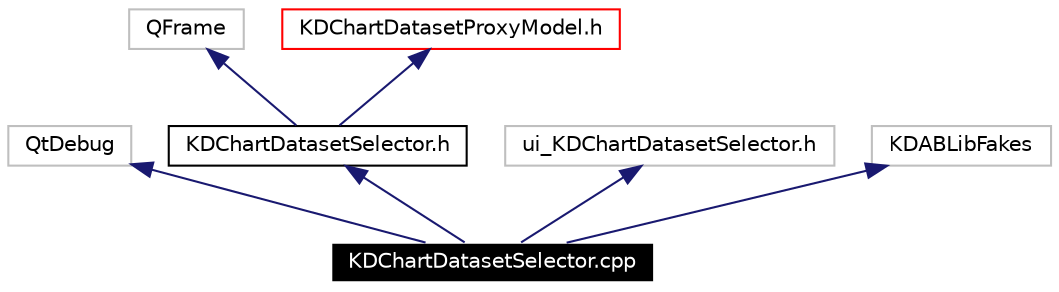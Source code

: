 digraph G
{
  edge [fontname="Helvetica",fontsize=10,labelfontname="Helvetica",labelfontsize=10];
  node [fontname="Helvetica",fontsize=10,shape=record];
  Node1377 [label="KDChartDatasetSelector.cpp",height=0.2,width=0.4,color="white", fillcolor="black", style="filled" fontcolor="white"];
  Node1378 -> Node1377 [dir=back,color="midnightblue",fontsize=10,style="solid",fontname="Helvetica"];
  Node1378 [label="QtDebug",height=0.2,width=0.4,color="grey75"];
  Node1379 -> Node1377 [dir=back,color="midnightblue",fontsize=10,style="solid",fontname="Helvetica"];
  Node1379 [label="KDChartDatasetSelector.h",height=0.2,width=0.4,color="black",URL="$_k_d_chart_dataset_selector_8h.html"];
  Node1380 -> Node1379 [dir=back,color="midnightblue",fontsize=10,style="solid",fontname="Helvetica"];
  Node1380 [label="QFrame",height=0.2,width=0.4,color="grey75"];
  Node1381 -> Node1379 [dir=back,color="midnightblue",fontsize=10,style="solid",fontname="Helvetica"];
  Node1381 [label="KDChartDatasetProxyModel.h",height=0.2,width=0.4,color="red",URL="$_k_d_chart_dataset_proxy_model_8h.html"];
  Node1385 -> Node1377 [dir=back,color="midnightblue",fontsize=10,style="solid",fontname="Helvetica"];
  Node1385 [label="ui_KDChartDatasetSelector.h",height=0.2,width=0.4,color="grey75"];
  Node1386 -> Node1377 [dir=back,color="midnightblue",fontsize=10,style="solid",fontname="Helvetica"];
  Node1386 [label="KDABLibFakes",height=0.2,width=0.4,color="grey75"];
}
